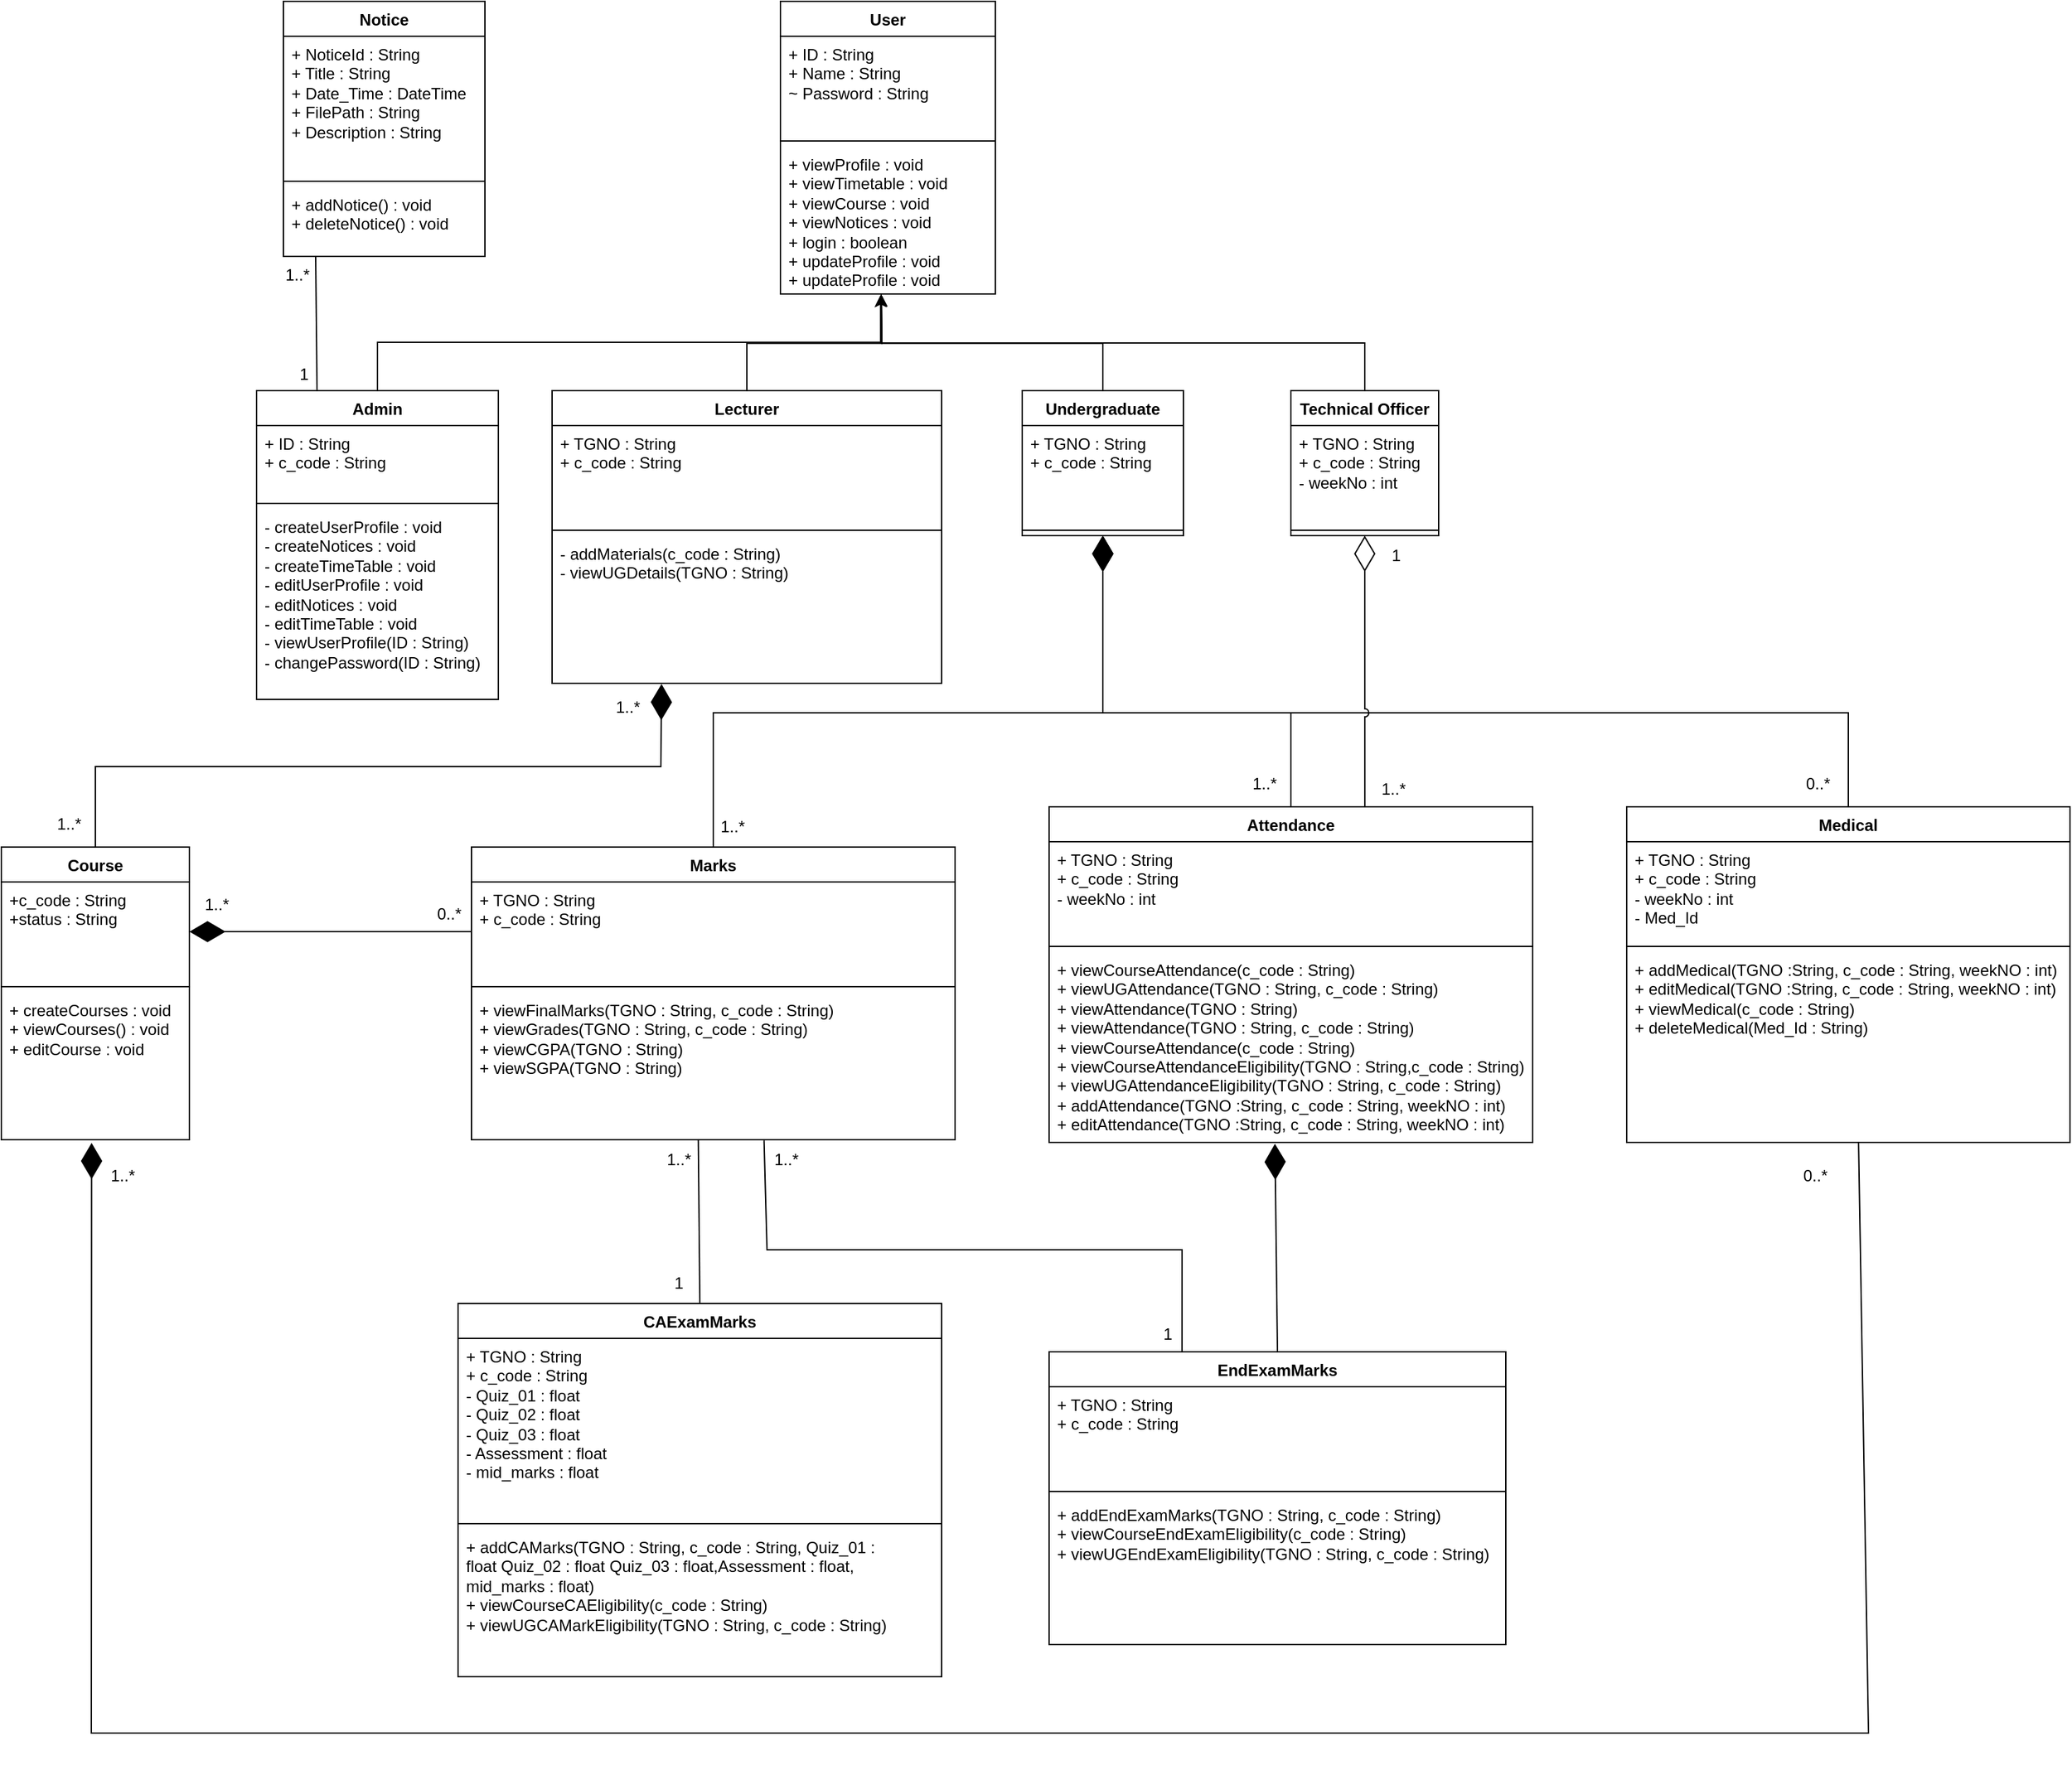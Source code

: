 <mxfile version="26.1.0">
  <diagram name="Page-1" id="x5zpQDoYuSoOzYtlfWMs">
    <mxGraphModel dx="2562" dy="2634" grid="1" gridSize="10" guides="1" tooltips="1" connect="1" arrows="1" fold="1" page="1" pageScale="1" pageWidth="850" pageHeight="1100" math="0" shadow="0">
      <root>
        <mxCell id="0" />
        <mxCell id="1" parent="0" />
        <mxCell id="-zvJJI0u3e5CJdbClVFZ-1" value="User" style="swimlane;fontStyle=1;align=center;verticalAlign=top;childLayout=stackLayout;horizontal=1;startSize=26;horizontalStack=0;resizeParent=1;resizeParentMax=0;resizeLast=0;collapsible=1;marginBottom=0;whiteSpace=wrap;html=1;" parent="1" vertex="1">
          <mxGeometry x="650" y="-10" width="160" height="218" as="geometry" />
        </mxCell>
        <mxCell id="-zvJJI0u3e5CJdbClVFZ-2" value="+ ID : String&lt;br&gt;+ Name : String&lt;div&gt;~ Password : String&lt;/div&gt;" style="text;strokeColor=none;fillColor=none;align=left;verticalAlign=top;spacingLeft=4;spacingRight=4;overflow=hidden;rotatable=0;points=[[0,0.5],[1,0.5]];portConstraint=eastwest;whiteSpace=wrap;html=1;" parent="-zvJJI0u3e5CJdbClVFZ-1" vertex="1">
          <mxGeometry y="26" width="160" height="74" as="geometry" />
        </mxCell>
        <mxCell id="-zvJJI0u3e5CJdbClVFZ-3" value="" style="line;strokeWidth=1;fillColor=none;align=left;verticalAlign=middle;spacingTop=-1;spacingLeft=3;spacingRight=3;rotatable=0;labelPosition=right;points=[];portConstraint=eastwest;strokeColor=inherit;" parent="-zvJJI0u3e5CJdbClVFZ-1" vertex="1">
          <mxGeometry y="100" width="160" height="8" as="geometry" />
        </mxCell>
        <mxCell id="-zvJJI0u3e5CJdbClVFZ-4" value="+ viewProfile : void&lt;div&gt;+ viewTimetable : void&lt;/div&gt;&lt;div&gt;+ viewCourse : void&lt;/div&gt;&lt;div&gt;+ viewNotices : void&lt;/div&gt;&lt;div&gt;+ login : boolean&lt;/div&gt;&lt;div&gt;+&amp;nbsp;&lt;span style=&quot;background-color: transparent; color: light-dark(rgb(0, 0, 0), rgb(255, 255, 255));&quot;&gt;updateProfile : void&lt;/span&gt;&lt;/div&gt;&lt;div&gt;+ updateProfile : void&lt;span style=&quot;background-color: transparent; color: light-dark(rgb(0, 0, 0), rgb(255, 255, 255));&quot;&gt;&lt;/span&gt;&lt;/div&gt;" style="text;strokeColor=none;fillColor=none;align=left;verticalAlign=top;spacingLeft=4;spacingRight=4;overflow=hidden;rotatable=0;points=[[0,0.5],[1,0.5]];portConstraint=eastwest;whiteSpace=wrap;html=1;" parent="-zvJJI0u3e5CJdbClVFZ-1" vertex="1">
          <mxGeometry y="108" width="160" height="110" as="geometry" />
        </mxCell>
        <mxCell id="-zvJJI0u3e5CJdbClVFZ-5" value="Lecturer" style="swimlane;fontStyle=1;align=center;verticalAlign=top;childLayout=stackLayout;horizontal=1;startSize=26;horizontalStack=0;resizeParent=1;resizeParentMax=0;resizeLast=0;collapsible=1;marginBottom=0;whiteSpace=wrap;html=1;" parent="1" vertex="1">
          <mxGeometry x="480" y="280" width="290" height="218" as="geometry">
            <mxRectangle x="520" y="280" width="80" height="30" as="alternateBounds" />
          </mxGeometry>
        </mxCell>
        <mxCell id="-zvJJI0u3e5CJdbClVFZ-6" value="+ TGNO : String&lt;div&gt;+ c_code : String&lt;/div&gt;" style="text;strokeColor=none;fillColor=none;align=left;verticalAlign=top;spacingLeft=4;spacingRight=4;overflow=hidden;rotatable=0;points=[[0,0.5],[1,0.5]];portConstraint=eastwest;whiteSpace=wrap;html=1;" parent="-zvJJI0u3e5CJdbClVFZ-5" vertex="1">
          <mxGeometry y="26" width="290" height="74" as="geometry" />
        </mxCell>
        <mxCell id="-zvJJI0u3e5CJdbClVFZ-7" value="" style="line;strokeWidth=1;fillColor=none;align=left;verticalAlign=middle;spacingTop=-1;spacingLeft=3;spacingRight=3;rotatable=0;labelPosition=right;points=[];portConstraint=eastwest;strokeColor=inherit;" parent="-zvJJI0u3e5CJdbClVFZ-5" vertex="1">
          <mxGeometry y="100" width="290" height="8" as="geometry" />
        </mxCell>
        <mxCell id="-zvJJI0u3e5CJdbClVFZ-8" value="&lt;div&gt;- addMaterials(c_code : String)&lt;/div&gt;&lt;div&gt;- viewUGDetails(TGNO : String)&lt;/div&gt;" style="text;strokeColor=none;fillColor=none;align=left;verticalAlign=top;spacingLeft=4;spacingRight=4;overflow=hidden;rotatable=0;points=[[0,0.5],[1,0.5]];portConstraint=eastwest;whiteSpace=wrap;html=1;" parent="-zvJJI0u3e5CJdbClVFZ-5" vertex="1">
          <mxGeometry y="108" width="290" height="110" as="geometry" />
        </mxCell>
        <mxCell id="-zvJJI0u3e5CJdbClVFZ-13" value="Admin" style="swimlane;fontStyle=1;align=center;verticalAlign=top;childLayout=stackLayout;horizontal=1;startSize=26;horizontalStack=0;resizeParent=1;resizeParentMax=0;resizeLast=0;collapsible=1;marginBottom=0;whiteSpace=wrap;html=1;" parent="1" vertex="1">
          <mxGeometry x="260" y="280" width="180" height="230" as="geometry" />
        </mxCell>
        <mxCell id="-zvJJI0u3e5CJdbClVFZ-14" value="+ ID : String&lt;div&gt;+ c_code : String&lt;/div&gt;" style="text;strokeColor=none;fillColor=none;align=left;verticalAlign=top;spacingLeft=4;spacingRight=4;overflow=hidden;rotatable=0;points=[[0,0.5],[1,0.5]];portConstraint=eastwest;whiteSpace=wrap;html=1;" parent="-zvJJI0u3e5CJdbClVFZ-13" vertex="1">
          <mxGeometry y="26" width="180" height="54" as="geometry" />
        </mxCell>
        <mxCell id="-zvJJI0u3e5CJdbClVFZ-15" value="" style="line;strokeWidth=1;fillColor=none;align=left;verticalAlign=middle;spacingTop=-1;spacingLeft=3;spacingRight=3;rotatable=0;labelPosition=right;points=[];portConstraint=eastwest;strokeColor=inherit;" parent="-zvJJI0u3e5CJdbClVFZ-13" vertex="1">
          <mxGeometry y="80" width="180" height="8" as="geometry" />
        </mxCell>
        <mxCell id="-zvJJI0u3e5CJdbClVFZ-16" value="- createUserProfile : void&lt;div&gt;- createNotices : void&lt;/div&gt;&lt;div&gt;- createTimeTable : void&lt;/div&gt;&lt;div&gt;- editUserProfile : void&lt;/div&gt;&lt;div&gt;- editNotices : void&lt;/div&gt;&lt;div&gt;- editTimeTable : void&lt;/div&gt;&lt;div&gt;- viewUserProfile(ID : String)&lt;/div&gt;&lt;div&gt;- changePassword(ID : String)&lt;/div&gt;" style="text;strokeColor=none;fillColor=none;align=left;verticalAlign=top;spacingLeft=4;spacingRight=4;overflow=hidden;rotatable=0;points=[[0,0.5],[1,0.5]];portConstraint=eastwest;whiteSpace=wrap;html=1;" parent="-zvJJI0u3e5CJdbClVFZ-13" vertex="1">
          <mxGeometry y="88" width="180" height="142" as="geometry" />
        </mxCell>
        <mxCell id="-zvJJI0u3e5CJdbClVFZ-18" value="Undergraduate" style="swimlane;fontStyle=1;align=center;verticalAlign=top;childLayout=stackLayout;horizontal=1;startSize=26;horizontalStack=0;resizeParent=1;resizeParentMax=0;resizeLast=0;collapsible=1;marginBottom=0;whiteSpace=wrap;html=1;" parent="1" vertex="1">
          <mxGeometry x="830" y="280" width="120" height="108" as="geometry">
            <mxRectangle x="520" y="280" width="80" height="30" as="alternateBounds" />
          </mxGeometry>
        </mxCell>
        <mxCell id="-zvJJI0u3e5CJdbClVFZ-19" value="+ TGNO : String&lt;div&gt;+ c_code : String&lt;/div&gt;" style="text;strokeColor=none;fillColor=none;align=left;verticalAlign=top;spacingLeft=4;spacingRight=4;overflow=hidden;rotatable=0;points=[[0,0.5],[1,0.5]];portConstraint=eastwest;whiteSpace=wrap;html=1;" parent="-zvJJI0u3e5CJdbClVFZ-18" vertex="1">
          <mxGeometry y="26" width="120" height="74" as="geometry" />
        </mxCell>
        <mxCell id="-zvJJI0u3e5CJdbClVFZ-20" value="" style="line;strokeWidth=1;fillColor=none;align=left;verticalAlign=middle;spacingTop=-1;spacingLeft=3;spacingRight=3;rotatable=0;labelPosition=right;points=[];portConstraint=eastwest;strokeColor=inherit;" parent="-zvJJI0u3e5CJdbClVFZ-18" vertex="1">
          <mxGeometry y="100" width="120" height="8" as="geometry" />
        </mxCell>
        <mxCell id="-zvJJI0u3e5CJdbClVFZ-22" value="Technical Officer" style="swimlane;fontStyle=1;align=center;verticalAlign=top;childLayout=stackLayout;horizontal=1;startSize=26;horizontalStack=0;resizeParent=1;resizeParentMax=0;resizeLast=0;collapsible=1;marginBottom=0;whiteSpace=wrap;html=1;" parent="1" vertex="1">
          <mxGeometry x="1030" y="280" width="110" height="108" as="geometry">
            <mxRectangle x="520" y="280" width="80" height="30" as="alternateBounds" />
          </mxGeometry>
        </mxCell>
        <mxCell id="-zvJJI0u3e5CJdbClVFZ-23" value="+ TGNO : String&lt;div&gt;+ c_code : String&lt;/div&gt;&lt;div&gt;- weekNo : int&lt;/div&gt;" style="text;strokeColor=none;fillColor=none;align=left;verticalAlign=top;spacingLeft=4;spacingRight=4;overflow=hidden;rotatable=0;points=[[0,0.5],[1,0.5]];portConstraint=eastwest;whiteSpace=wrap;html=1;" parent="-zvJJI0u3e5CJdbClVFZ-22" vertex="1">
          <mxGeometry y="26" width="110" height="74" as="geometry" />
        </mxCell>
        <mxCell id="-zvJJI0u3e5CJdbClVFZ-24" value="" style="line;strokeWidth=1;fillColor=none;align=left;verticalAlign=middle;spacingTop=-1;spacingLeft=3;spacingRight=3;rotatable=0;labelPosition=right;points=[];portConstraint=eastwest;strokeColor=inherit;" parent="-zvJJI0u3e5CJdbClVFZ-22" vertex="1">
          <mxGeometry y="100" width="110" height="8" as="geometry" />
        </mxCell>
        <mxCell id="-zvJJI0u3e5CJdbClVFZ-26" value="Attendance" style="swimlane;fontStyle=1;align=center;verticalAlign=top;childLayout=stackLayout;horizontal=1;startSize=26;horizontalStack=0;resizeParent=1;resizeParentMax=0;resizeLast=0;collapsible=1;marginBottom=0;whiteSpace=wrap;html=1;" parent="1" vertex="1">
          <mxGeometry x="850" y="590" width="360" height="250" as="geometry" />
        </mxCell>
        <mxCell id="-zvJJI0u3e5CJdbClVFZ-27" value="+ TGNO : String&lt;div&gt;+ c_code : String&lt;br&gt;- weekNo : int&lt;/div&gt;" style="text;strokeColor=none;fillColor=none;align=left;verticalAlign=top;spacingLeft=4;spacingRight=4;overflow=hidden;rotatable=0;points=[[0,0.5],[1,0.5]];portConstraint=eastwest;whiteSpace=wrap;html=1;" parent="-zvJJI0u3e5CJdbClVFZ-26" vertex="1">
          <mxGeometry y="26" width="360" height="74" as="geometry" />
        </mxCell>
        <mxCell id="-zvJJI0u3e5CJdbClVFZ-28" value="" style="line;strokeWidth=1;fillColor=none;align=left;verticalAlign=middle;spacingTop=-1;spacingLeft=3;spacingRight=3;rotatable=0;labelPosition=right;points=[];portConstraint=eastwest;strokeColor=inherit;" parent="-zvJJI0u3e5CJdbClVFZ-26" vertex="1">
          <mxGeometry y="100" width="360" height="8" as="geometry" />
        </mxCell>
        <mxCell id="-zvJJI0u3e5CJdbClVFZ-29" value="+ viewCourseAttendance(c_code : String)&lt;div&gt;+ viewUGAttendance(TGNO : String, c_code : String)&lt;/div&gt;&lt;div&gt;+ viewAttendance(TGNO : String)&lt;/div&gt;&lt;div&gt;+ viewAttendance(TGNO : String, c_code : String)&lt;/div&gt;&lt;div&gt;+ viewCourseAttendance(c_code : String)&lt;/div&gt;&lt;div&gt;+ viewCourseAttendanceEligibility(TGNO : String,c_code : String)&lt;/div&gt;&lt;div&gt;+ viewUGAttendanceEligibility(TGNO : String, c_code : String)&lt;div&gt;+ addAttendance(TGNO :String, c_code : String, weekNO : int)&lt;/div&gt;&lt;div&gt;+ editAttendance(TGNO :String, c_code : String, weekNO : int)&lt;/div&gt;&lt;/div&gt;" style="text;strokeColor=none;fillColor=none;align=left;verticalAlign=top;spacingLeft=4;spacingRight=4;overflow=hidden;rotatable=0;points=[[0,0.5],[1,0.5]];portConstraint=eastwest;whiteSpace=wrap;html=1;" parent="-zvJJI0u3e5CJdbClVFZ-26" vertex="1">
          <mxGeometry y="108" width="360" height="142" as="geometry" />
        </mxCell>
        <mxCell id="-zvJJI0u3e5CJdbClVFZ-30" value="Marks" style="swimlane;fontStyle=1;align=center;verticalAlign=top;childLayout=stackLayout;horizontal=1;startSize=26;horizontalStack=0;resizeParent=1;resizeParentMax=0;resizeLast=0;collapsible=1;marginBottom=0;whiteSpace=wrap;html=1;" parent="1" vertex="1">
          <mxGeometry x="420" y="620" width="360" height="218" as="geometry" />
        </mxCell>
        <mxCell id="-zvJJI0u3e5CJdbClVFZ-31" value="+ TGNO : String&lt;div&gt;+ c_code : String&lt;/div&gt;" style="text;strokeColor=none;fillColor=none;align=left;verticalAlign=top;spacingLeft=4;spacingRight=4;overflow=hidden;rotatable=0;points=[[0,0.5],[1,0.5]];portConstraint=eastwest;whiteSpace=wrap;html=1;" parent="-zvJJI0u3e5CJdbClVFZ-30" vertex="1">
          <mxGeometry y="26" width="360" height="74" as="geometry" />
        </mxCell>
        <mxCell id="-zvJJI0u3e5CJdbClVFZ-32" value="" style="line;strokeWidth=1;fillColor=none;align=left;verticalAlign=middle;spacingTop=-1;spacingLeft=3;spacingRight=3;rotatable=0;labelPosition=right;points=[];portConstraint=eastwest;strokeColor=inherit;" parent="-zvJJI0u3e5CJdbClVFZ-30" vertex="1">
          <mxGeometry y="100" width="360" height="8" as="geometry" />
        </mxCell>
        <mxCell id="-zvJJI0u3e5CJdbClVFZ-33" value="+ viewFinalMarks(TGNO : String, c_code : String)&lt;br&gt;+ viewGrades(TGNO : String, c_code : String)&lt;div&gt;+ viewCGPA(&lt;span style=&quot;background-color: transparent; color: light-dark(rgb(0, 0, 0), rgb(255, 255, 255));&quot;&gt;TGNO : String&lt;/span&gt;&lt;span style=&quot;background-color: transparent; color: light-dark(rgb(0, 0, 0), rgb(255, 255, 255));&quot;&gt;)&lt;/span&gt;&lt;/div&gt;&lt;div&gt;+ viewSGPA(&lt;span style=&quot;background-color: transparent; color: light-dark(rgb(0, 0, 0), rgb(255, 255, 255));&quot;&gt;TGNO : String&lt;/span&gt;&lt;span style=&quot;background-color: transparent; color: light-dark(rgb(0, 0, 0), rgb(255, 255, 255));&quot;&gt;)&lt;/span&gt;&lt;/div&gt;" style="text;strokeColor=none;fillColor=none;align=left;verticalAlign=top;spacingLeft=4;spacingRight=4;overflow=hidden;rotatable=0;points=[[0,0.5],[1,0.5]];portConstraint=eastwest;whiteSpace=wrap;html=1;" parent="-zvJJI0u3e5CJdbClVFZ-30" vertex="1">
          <mxGeometry y="108" width="360" height="110" as="geometry" />
        </mxCell>
        <mxCell id="-zvJJI0u3e5CJdbClVFZ-34" value="Course" style="swimlane;fontStyle=1;align=center;verticalAlign=top;childLayout=stackLayout;horizontal=1;startSize=26;horizontalStack=0;resizeParent=1;resizeParentMax=0;resizeLast=0;collapsible=1;marginBottom=0;whiteSpace=wrap;html=1;" parent="1" vertex="1">
          <mxGeometry x="70" y="620" width="140" height="218" as="geometry" />
        </mxCell>
        <mxCell id="-zvJJI0u3e5CJdbClVFZ-35" value="+c_code : String&lt;div&gt;+status : String&lt;/div&gt;" style="text;strokeColor=none;fillColor=none;align=left;verticalAlign=top;spacingLeft=4;spacingRight=4;overflow=hidden;rotatable=0;points=[[0,0.5],[1,0.5]];portConstraint=eastwest;whiteSpace=wrap;html=1;" parent="-zvJJI0u3e5CJdbClVFZ-34" vertex="1">
          <mxGeometry y="26" width="140" height="74" as="geometry" />
        </mxCell>
        <mxCell id="-zvJJI0u3e5CJdbClVFZ-36" value="" style="line;strokeWidth=1;fillColor=none;align=left;verticalAlign=middle;spacingTop=-1;spacingLeft=3;spacingRight=3;rotatable=0;labelPosition=right;points=[];portConstraint=eastwest;strokeColor=inherit;" parent="-zvJJI0u3e5CJdbClVFZ-34" vertex="1">
          <mxGeometry y="100" width="140" height="8" as="geometry" />
        </mxCell>
        <mxCell id="-zvJJI0u3e5CJdbClVFZ-37" value="+ createCourses : void&lt;br&gt;+ viewCourses() : void&lt;div&gt;+ editCourse : void&lt;/div&gt;" style="text;strokeColor=none;fillColor=none;align=left;verticalAlign=top;spacingLeft=4;spacingRight=4;overflow=hidden;rotatable=0;points=[[0,0.5],[1,0.5]];portConstraint=eastwest;whiteSpace=wrap;html=1;" parent="-zvJJI0u3e5CJdbClVFZ-34" vertex="1">
          <mxGeometry y="108" width="140" height="110" as="geometry" />
        </mxCell>
        <mxCell id="qeKuZ22pvRdagsNJLJg8-2" value="Medical" style="swimlane;fontStyle=1;align=center;verticalAlign=top;childLayout=stackLayout;horizontal=1;startSize=26;horizontalStack=0;resizeParent=1;resizeParentMax=0;resizeLast=0;collapsible=1;marginBottom=0;whiteSpace=wrap;html=1;" vertex="1" parent="1">
          <mxGeometry x="1280" y="590" width="330" height="250" as="geometry" />
        </mxCell>
        <mxCell id="qeKuZ22pvRdagsNJLJg8-3" value="+ TGNO : String&lt;div&gt;+ c_code : String&lt;/div&gt;&lt;div&gt;- weekNo : int&lt;br&gt;- Med_Id&lt;/div&gt;" style="text;strokeColor=none;fillColor=none;align=left;verticalAlign=top;spacingLeft=4;spacingRight=4;overflow=hidden;rotatable=0;points=[[0,0.5],[1,0.5]];portConstraint=eastwest;whiteSpace=wrap;html=1;" vertex="1" parent="qeKuZ22pvRdagsNJLJg8-2">
          <mxGeometry y="26" width="330" height="74" as="geometry" />
        </mxCell>
        <mxCell id="qeKuZ22pvRdagsNJLJg8-4" value="" style="line;strokeWidth=1;fillColor=none;align=left;verticalAlign=middle;spacingTop=-1;spacingLeft=3;spacingRight=3;rotatable=0;labelPosition=right;points=[];portConstraint=eastwest;strokeColor=inherit;" vertex="1" parent="qeKuZ22pvRdagsNJLJg8-2">
          <mxGeometry y="100" width="330" height="8" as="geometry" />
        </mxCell>
        <mxCell id="qeKuZ22pvRdagsNJLJg8-5" value="+ addMedical(TGNO :String, c_code : String, weekNO : int)&lt;div&gt;+ editMedical(TGNO :String, c_code : String, weekNO : int)&lt;br&gt;+ viewMedical(c_code : String)&lt;br&gt;+ deleteMedical(Med_Id : String)&lt;/div&gt;" style="text;strokeColor=none;fillColor=none;align=left;verticalAlign=top;spacingLeft=4;spacingRight=4;overflow=hidden;rotatable=0;points=[[0,0.5],[1,0.5]];portConstraint=eastwest;whiteSpace=wrap;html=1;" vertex="1" parent="qeKuZ22pvRdagsNJLJg8-2">
          <mxGeometry y="108" width="330" height="142" as="geometry" />
        </mxCell>
        <mxCell id="qeKuZ22pvRdagsNJLJg8-6" value="EndExamMarks" style="swimlane;fontStyle=1;align=center;verticalAlign=top;childLayout=stackLayout;horizontal=1;startSize=26;horizontalStack=0;resizeParent=1;resizeParentMax=0;resizeLast=0;collapsible=1;marginBottom=0;whiteSpace=wrap;html=1;" vertex="1" parent="1">
          <mxGeometry x="850" y="996" width="340" height="218" as="geometry" />
        </mxCell>
        <mxCell id="qeKuZ22pvRdagsNJLJg8-7" value="+ TGNO : String&lt;div&gt;+ c_code : String&lt;/div&gt;" style="text;strokeColor=none;fillColor=none;align=left;verticalAlign=top;spacingLeft=4;spacingRight=4;overflow=hidden;rotatable=0;points=[[0,0.5],[1,0.5]];portConstraint=eastwest;whiteSpace=wrap;html=1;" vertex="1" parent="qeKuZ22pvRdagsNJLJg8-6">
          <mxGeometry y="26" width="340" height="74" as="geometry" />
        </mxCell>
        <mxCell id="qeKuZ22pvRdagsNJLJg8-8" value="" style="line;strokeWidth=1;fillColor=none;align=left;verticalAlign=middle;spacingTop=-1;spacingLeft=3;spacingRight=3;rotatable=0;labelPosition=right;points=[];portConstraint=eastwest;strokeColor=inherit;" vertex="1" parent="qeKuZ22pvRdagsNJLJg8-6">
          <mxGeometry y="100" width="340" height="8" as="geometry" />
        </mxCell>
        <mxCell id="qeKuZ22pvRdagsNJLJg8-9" value="&lt;div&gt;+ addEndExamMarks(TGNO : String, c_code : String)&lt;/div&gt;&lt;div&gt;&lt;div&gt;+ viewCourseEndExamEligibility(c_code : String)&lt;/div&gt;&lt;div&gt;+ viewUGEndExamEligibility(TGNO : String, c_code : String)&lt;/div&gt;&lt;/div&gt;" style="text;strokeColor=none;fillColor=none;align=left;verticalAlign=top;spacingLeft=4;spacingRight=4;overflow=hidden;rotatable=0;points=[[0,0.5],[1,0.5]];portConstraint=eastwest;whiteSpace=wrap;html=1;" vertex="1" parent="qeKuZ22pvRdagsNJLJg8-6">
          <mxGeometry y="108" width="340" height="110" as="geometry" />
        </mxCell>
        <mxCell id="qeKuZ22pvRdagsNJLJg8-10" value="CAExamMarks" style="swimlane;fontStyle=1;align=center;verticalAlign=top;childLayout=stackLayout;horizontal=1;startSize=26;horizontalStack=0;resizeParent=1;resizeParentMax=0;resizeLast=0;collapsible=1;marginBottom=0;whiteSpace=wrap;html=1;" vertex="1" parent="1">
          <mxGeometry x="410" y="960" width="360" height="278" as="geometry" />
        </mxCell>
        <mxCell id="qeKuZ22pvRdagsNJLJg8-11" value="+ TGNO : String&lt;div&gt;+ c_code : String&lt;/div&gt;&lt;div&gt;- Quiz_01 : float&lt;/div&gt;&lt;div&gt;- Quiz_02 : float&lt;/div&gt;&lt;div&gt;- Quiz_03 : float&lt;/div&gt;&lt;div&gt;- Assessment : float&lt;/div&gt;&lt;div&gt;- mid_marks : float&amp;nbsp;&lt;/div&gt;" style="text;strokeColor=none;fillColor=none;align=left;verticalAlign=top;spacingLeft=4;spacingRight=4;overflow=hidden;rotatable=0;points=[[0,0.5],[1,0.5]];portConstraint=eastwest;whiteSpace=wrap;html=1;" vertex="1" parent="qeKuZ22pvRdagsNJLJg8-10">
          <mxGeometry y="26" width="360" height="134" as="geometry" />
        </mxCell>
        <mxCell id="qeKuZ22pvRdagsNJLJg8-12" value="" style="line;strokeWidth=1;fillColor=none;align=left;verticalAlign=middle;spacingTop=-1;spacingLeft=3;spacingRight=3;rotatable=0;labelPosition=right;points=[];portConstraint=eastwest;strokeColor=inherit;" vertex="1" parent="qeKuZ22pvRdagsNJLJg8-10">
          <mxGeometry y="160" width="360" height="8" as="geometry" />
        </mxCell>
        <mxCell id="qeKuZ22pvRdagsNJLJg8-13" value="+ addCAMarks(TGNO : String, c_code : String, Quiz_01 :&amp;nbsp; float&amp;nbsp;Quiz_02 : float&amp;nbsp;Quiz_03 : float,Assessment : float, mid_marks : float)&lt;div&gt;+ viewCourseCAEligibility(c_code : String)&lt;/div&gt;&lt;div&gt;+ viewUGCAMarkEligibility(TGNO : String, c_code : String)&lt;/div&gt;" style="text;strokeColor=none;fillColor=none;align=left;verticalAlign=top;spacingLeft=4;spacingRight=4;overflow=hidden;rotatable=0;points=[[0,0.5],[1,0.5]];portConstraint=eastwest;whiteSpace=wrap;html=1;" vertex="1" parent="qeKuZ22pvRdagsNJLJg8-10">
          <mxGeometry y="168" width="360" height="110" as="geometry" />
        </mxCell>
        <mxCell id="qeKuZ22pvRdagsNJLJg8-18" value="Notice" style="swimlane;fontStyle=1;align=center;verticalAlign=top;childLayout=stackLayout;horizontal=1;startSize=26;horizontalStack=0;resizeParent=1;resizeParentMax=0;resizeLast=0;collapsible=1;marginBottom=0;whiteSpace=wrap;html=1;" vertex="1" parent="1">
          <mxGeometry x="280" y="-10" width="150" height="190" as="geometry" />
        </mxCell>
        <mxCell id="qeKuZ22pvRdagsNJLJg8-19" value="+ NoticeId : String&lt;div&gt;+ Title : String&lt;/div&gt;&lt;div&gt;+ Date_Time : DateTime&amp;nbsp;&lt;/div&gt;&lt;div&gt;+ FilePath : String&lt;/div&gt;&lt;div&gt;+ Description : String&lt;/div&gt;" style="text;strokeColor=none;fillColor=none;align=left;verticalAlign=top;spacingLeft=4;spacingRight=4;overflow=hidden;rotatable=0;points=[[0,0.5],[1,0.5]];portConstraint=eastwest;whiteSpace=wrap;html=1;" vertex="1" parent="qeKuZ22pvRdagsNJLJg8-18">
          <mxGeometry y="26" width="150" height="104" as="geometry" />
        </mxCell>
        <mxCell id="qeKuZ22pvRdagsNJLJg8-20" value="" style="line;strokeWidth=1;fillColor=none;align=left;verticalAlign=middle;spacingTop=-1;spacingLeft=3;spacingRight=3;rotatable=0;labelPosition=right;points=[];portConstraint=eastwest;strokeColor=inherit;" vertex="1" parent="qeKuZ22pvRdagsNJLJg8-18">
          <mxGeometry y="130" width="150" height="8" as="geometry" />
        </mxCell>
        <mxCell id="qeKuZ22pvRdagsNJLJg8-21" value="+ addNotice() : void&lt;div&gt;+ deleteNotice() : void&lt;/div&gt;" style="text;strokeColor=none;fillColor=none;align=left;verticalAlign=top;spacingLeft=4;spacingRight=4;overflow=hidden;rotatable=0;points=[[0,0.5],[1,0.5]];portConstraint=eastwest;whiteSpace=wrap;html=1;" vertex="1" parent="qeKuZ22pvRdagsNJLJg8-18">
          <mxGeometry y="138" width="150" height="52" as="geometry" />
        </mxCell>
        <mxCell id="qeKuZ22pvRdagsNJLJg8-22" style="edgeStyle=orthogonalEdgeStyle;rounded=0;orthogonalLoop=1;jettySize=auto;html=1;entryX=0.466;entryY=1.007;entryDx=0;entryDy=0;entryPerimeter=0;" edge="1" parent="1" source="-zvJJI0u3e5CJdbClVFZ-13" target="-zvJJI0u3e5CJdbClVFZ-4">
          <mxGeometry relative="1" as="geometry" />
        </mxCell>
        <mxCell id="qeKuZ22pvRdagsNJLJg8-24" style="edgeStyle=orthogonalEdgeStyle;rounded=0;orthogonalLoop=1;jettySize=auto;html=1;entryX=0.466;entryY=1.007;entryDx=0;entryDy=0;entryPerimeter=0;exitX=0.5;exitY=0;exitDx=0;exitDy=0;" edge="1" parent="1" source="-zvJJI0u3e5CJdbClVFZ-5">
          <mxGeometry relative="1" as="geometry">
            <mxPoint x="350" y="279.5" as="sourcePoint" />
            <mxPoint x="725" y="208.5" as="targetPoint" />
          </mxGeometry>
        </mxCell>
        <mxCell id="qeKuZ22pvRdagsNJLJg8-25" style="edgeStyle=orthogonalEdgeStyle;rounded=0;orthogonalLoop=1;jettySize=auto;html=1;entryX=0.466;entryY=1.007;entryDx=0;entryDy=0;entryPerimeter=0;exitX=0.5;exitY=0;exitDx=0;exitDy=0;" edge="1" parent="1" source="-zvJJI0u3e5CJdbClVFZ-18">
          <mxGeometry relative="1" as="geometry">
            <mxPoint x="350" y="279.5" as="sourcePoint" />
            <mxPoint x="725" y="208.5" as="targetPoint" />
          </mxGeometry>
        </mxCell>
        <mxCell id="qeKuZ22pvRdagsNJLJg8-27" style="edgeStyle=orthogonalEdgeStyle;rounded=0;orthogonalLoop=1;jettySize=auto;html=1;entryX=0.466;entryY=1.007;entryDx=0;entryDy=0;entryPerimeter=0;exitX=0.5;exitY=0;exitDx=0;exitDy=0;" edge="1" parent="1" source="-zvJJI0u3e5CJdbClVFZ-22">
          <mxGeometry relative="1" as="geometry">
            <mxPoint x="890" y="279.5" as="sourcePoint" />
            <mxPoint x="725" y="208" as="targetPoint" />
          </mxGeometry>
        </mxCell>
        <mxCell id="qeKuZ22pvRdagsNJLJg8-37" value="" style="endArrow=diamondThin;endFill=1;endSize=24;html=1;rounded=0;entryX=0.5;entryY=1;entryDx=0;entryDy=0;exitX=0.5;exitY=0;exitDx=0;exitDy=0;" edge="1" parent="1" source="-zvJJI0u3e5CJdbClVFZ-26" target="-zvJJI0u3e5CJdbClVFZ-18">
          <mxGeometry width="160" relative="1" as="geometry">
            <mxPoint x="880" y="470" as="sourcePoint" />
            <mxPoint x="1040" y="470" as="targetPoint" />
            <Array as="points">
              <mxPoint x="1030" y="520" />
              <mxPoint x="890" y="520" />
            </Array>
          </mxGeometry>
        </mxCell>
        <mxCell id="qeKuZ22pvRdagsNJLJg8-38" value="" style="endArrow=diamondThin;endFill=1;endSize=24;html=1;rounded=0;entryX=0.5;entryY=1;entryDx=0;entryDy=0;exitX=0.5;exitY=0;exitDx=0;exitDy=0;" edge="1" parent="1" source="-zvJJI0u3e5CJdbClVFZ-30">
          <mxGeometry width="160" relative="1" as="geometry">
            <mxPoint x="1030" y="590" as="sourcePoint" />
            <mxPoint x="890" y="388" as="targetPoint" />
            <Array as="points">
              <mxPoint x="600" y="520" />
              <mxPoint x="890" y="520" />
            </Array>
          </mxGeometry>
        </mxCell>
        <mxCell id="qeKuZ22pvRdagsNJLJg8-39" value="" style="endArrow=diamondThin;endFill=1;endSize=24;html=1;rounded=0;entryX=0.5;entryY=1;entryDx=0;entryDy=0;exitX=0.5;exitY=0;exitDx=0;exitDy=0;" edge="1" parent="1" source="qeKuZ22pvRdagsNJLJg8-2">
          <mxGeometry width="160" relative="1" as="geometry">
            <mxPoint x="1030" y="590" as="sourcePoint" />
            <mxPoint x="890" y="388" as="targetPoint" />
            <Array as="points">
              <mxPoint x="1445" y="520" />
              <mxPoint x="890" y="520" />
            </Array>
          </mxGeometry>
        </mxCell>
        <mxCell id="qeKuZ22pvRdagsNJLJg8-41" value="" style="endArrow=diamondThin;endFill=0;endSize=24;html=1;rounded=0;entryX=0.5;entryY=1;entryDx=0;entryDy=0;exitX=0.653;exitY=-0.001;exitDx=0;exitDy=0;exitPerimeter=0;jumpStyle=arc;" edge="1" parent="1" source="-zvJJI0u3e5CJdbClVFZ-26" target="-zvJJI0u3e5CJdbClVFZ-22">
          <mxGeometry width="160" relative="1" as="geometry">
            <mxPoint x="1110" y="470" as="sourcePoint" />
            <mxPoint x="1270" y="470" as="targetPoint" />
          </mxGeometry>
        </mxCell>
        <mxCell id="qeKuZ22pvRdagsNJLJg8-42" value="" style="endArrow=diamondThin;endFill=1;endSize=24;html=1;rounded=0;entryX=0.281;entryY=1.005;entryDx=0;entryDy=0;entryPerimeter=0;exitX=0.5;exitY=0;exitDx=0;exitDy=0;" edge="1" parent="1" source="-zvJJI0u3e5CJdbClVFZ-34" target="-zvJJI0u3e5CJdbClVFZ-8">
          <mxGeometry width="160" relative="1" as="geometry">
            <mxPoint x="560" y="580" as="sourcePoint" />
            <mxPoint x="564" y="510" as="targetPoint" />
            <Array as="points">
              <mxPoint x="140" y="560" />
              <mxPoint x="561" y="560" />
            </Array>
          </mxGeometry>
        </mxCell>
        <mxCell id="qeKuZ22pvRdagsNJLJg8-43" value="" style="endArrow=diamondThin;endFill=1;endSize=24;html=1;rounded=0;entryX=1;entryY=0.5;entryDx=0;entryDy=0;exitX=0;exitY=0.5;exitDx=0;exitDy=0;" edge="1" parent="1" source="-zvJJI0u3e5CJdbClVFZ-31" target="-zvJJI0u3e5CJdbClVFZ-35">
          <mxGeometry width="160" relative="1" as="geometry">
            <mxPoint x="280" y="759.5" as="sourcePoint" />
            <mxPoint x="280" y="698.5" as="targetPoint" />
            <Array as="points">
              <mxPoint x="330" y="683" />
            </Array>
          </mxGeometry>
        </mxCell>
        <mxCell id="qeKuZ22pvRdagsNJLJg8-47" value="" style="endArrow=none;html=1;rounded=0;entryX=0.469;entryY=0.997;entryDx=0;entryDy=0;entryPerimeter=0;exitX=0.5;exitY=0;exitDx=0;exitDy=0;" edge="1" parent="1" source="qeKuZ22pvRdagsNJLJg8-10" target="-zvJJI0u3e5CJdbClVFZ-33">
          <mxGeometry width="50" height="50" relative="1" as="geometry">
            <mxPoint x="720" y="910" as="sourcePoint" />
            <mxPoint x="600" y="850" as="targetPoint" />
          </mxGeometry>
        </mxCell>
        <mxCell id="qeKuZ22pvRdagsNJLJg8-48" value="" style="endArrow=none;html=1;rounded=0;entryX=0.605;entryY=1.005;entryDx=0;entryDy=0;entryPerimeter=0;exitX=0.5;exitY=0;exitDx=0;exitDy=0;jumpStyle=none;" edge="1" parent="1" target="-zvJJI0u3e5CJdbClVFZ-33">
          <mxGeometry width="50" height="50" relative="1" as="geometry">
            <mxPoint x="948.95" y="996" as="sourcePoint" />
            <mxPoint x="949.95" y="874" as="targetPoint" />
            <Array as="points">
              <mxPoint x="949" y="920" />
              <mxPoint x="640" y="920" />
            </Array>
          </mxGeometry>
        </mxCell>
        <mxCell id="qeKuZ22pvRdagsNJLJg8-49" value="" style="endArrow=diamondThin;endFill=1;endSize=24;html=1;rounded=0;entryX=0.467;entryY=1.007;entryDx=0;entryDy=0;entryPerimeter=0;exitX=0.5;exitY=0;exitDx=0;exitDy=0;" edge="1" parent="1" source="qeKuZ22pvRdagsNJLJg8-6" target="-zvJJI0u3e5CJdbClVFZ-29">
          <mxGeometry width="160" relative="1" as="geometry">
            <mxPoint x="1020" y="990" as="sourcePoint" />
            <mxPoint x="1230" y="910" as="targetPoint" />
          </mxGeometry>
        </mxCell>
        <mxCell id="qeKuZ22pvRdagsNJLJg8-50" value="" style="endArrow=none;html=1;rounded=0;entryX=0.16;entryY=0.995;entryDx=0;entryDy=0;entryPerimeter=0;exitX=0.25;exitY=0;exitDx=0;exitDy=0;" edge="1" parent="1" source="-zvJJI0u3e5CJdbClVFZ-13" target="qeKuZ22pvRdagsNJLJg8-21">
          <mxGeometry width="50" height="50" relative="1" as="geometry">
            <mxPoint x="130" y="270" as="sourcePoint" />
            <mxPoint x="180" y="220" as="targetPoint" />
          </mxGeometry>
        </mxCell>
        <mxCell id="qeKuZ22pvRdagsNJLJg8-51" value="1" style="text;html=1;align=center;verticalAlign=middle;resizable=0;points=[];autosize=1;strokeColor=none;fillColor=none;" vertex="1" parent="1">
          <mxGeometry x="280" y="253" width="30" height="30" as="geometry" />
        </mxCell>
        <mxCell id="qeKuZ22pvRdagsNJLJg8-52" value="1..*" style="text;html=1;align=center;verticalAlign=middle;resizable=0;points=[];autosize=1;strokeColor=none;fillColor=none;" vertex="1" parent="1">
          <mxGeometry x="270" y="179" width="40" height="30" as="geometry" />
        </mxCell>
        <mxCell id="qeKuZ22pvRdagsNJLJg8-53" value="1..*" style="text;html=1;align=center;verticalAlign=middle;resizable=0;points=[];autosize=1;strokeColor=none;fillColor=none;" vertex="1" parent="1">
          <mxGeometry x="100" y="588" width="40" height="30" as="geometry" />
        </mxCell>
        <mxCell id="qeKuZ22pvRdagsNJLJg8-54" value="1..*" style="text;html=1;align=center;verticalAlign=middle;resizable=0;points=[];autosize=1;strokeColor=none;fillColor=none;" vertex="1" parent="1">
          <mxGeometry x="516" y="501" width="40" height="30" as="geometry" />
        </mxCell>
        <mxCell id="qeKuZ22pvRdagsNJLJg8-55" value="" style="endArrow=diamondThin;endFill=1;endSize=24;html=1;rounded=0;entryX=0.48;entryY=1.022;entryDx=0;entryDy=0;entryPerimeter=0;exitX=0.523;exitY=0.997;exitDx=0;exitDy=0;exitPerimeter=0;jumpStyle=arc;" edge="1" parent="1" source="qeKuZ22pvRdagsNJLJg8-5" target="-zvJJI0u3e5CJdbClVFZ-37">
          <mxGeometry width="160" relative="1" as="geometry">
            <mxPoint x="1400" y="890" as="sourcePoint" />
            <mxPoint x="160" y="890" as="targetPoint" />
            <Array as="points">
              <mxPoint x="1460" y="1280" />
              <mxPoint x="137" y="1280" />
            </Array>
          </mxGeometry>
        </mxCell>
        <mxCell id="qeKuZ22pvRdagsNJLJg8-56" value="1..*" style="text;html=1;align=center;verticalAlign=middle;resizable=0;points=[];autosize=1;strokeColor=none;fillColor=none;" vertex="1" parent="1">
          <mxGeometry x="140" y="850" width="40" height="30" as="geometry" />
        </mxCell>
        <mxCell id="qeKuZ22pvRdagsNJLJg8-57" value="0..*" style="text;html=1;align=center;verticalAlign=middle;resizable=0;points=[];autosize=1;strokeColor=none;fillColor=none;" vertex="1" parent="1">
          <mxGeometry x="1400" y="850" width="40" height="30" as="geometry" />
        </mxCell>
        <mxCell id="qeKuZ22pvRdagsNJLJg8-58" value="1..*" style="text;html=1;align=center;verticalAlign=middle;resizable=0;points=[];autosize=1;strokeColor=none;fillColor=none;" vertex="1" parent="1">
          <mxGeometry x="210" y="648" width="40" height="30" as="geometry" />
        </mxCell>
        <mxCell id="qeKuZ22pvRdagsNJLJg8-59" value="0..*" style="text;html=1;align=center;verticalAlign=middle;resizable=0;points=[];autosize=1;strokeColor=none;fillColor=none;" vertex="1" parent="1">
          <mxGeometry x="383" y="655" width="40" height="30" as="geometry" />
        </mxCell>
        <mxCell id="qeKuZ22pvRdagsNJLJg8-60" value="1" style="text;html=1;align=center;verticalAlign=middle;resizable=0;points=[];autosize=1;strokeColor=none;fillColor=none;" vertex="1" parent="1">
          <mxGeometry x="559" y="930" width="30" height="30" as="geometry" />
        </mxCell>
        <mxCell id="qeKuZ22pvRdagsNJLJg8-61" value="1" style="text;html=1;align=center;verticalAlign=middle;resizable=0;points=[];autosize=1;strokeColor=none;fillColor=none;" vertex="1" parent="1">
          <mxGeometry x="923" y="968" width="30" height="30" as="geometry" />
        </mxCell>
        <mxCell id="qeKuZ22pvRdagsNJLJg8-62" value="1..*" style="text;html=1;align=center;verticalAlign=middle;resizable=0;points=[];autosize=1;strokeColor=none;fillColor=none;" vertex="1" parent="1">
          <mxGeometry x="554" y="838" width="40" height="30" as="geometry" />
        </mxCell>
        <mxCell id="qeKuZ22pvRdagsNJLJg8-63" value="1..*" style="text;html=1;align=center;verticalAlign=middle;resizable=0;points=[];autosize=1;strokeColor=none;fillColor=none;" vertex="1" parent="1">
          <mxGeometry x="634" y="838" width="40" height="30" as="geometry" />
        </mxCell>
        <mxCell id="qeKuZ22pvRdagsNJLJg8-64" value="1..*" style="text;html=1;align=center;verticalAlign=middle;resizable=0;points=[];autosize=1;strokeColor=none;fillColor=none;" vertex="1" parent="1">
          <mxGeometry x="594" y="590" width="40" height="30" as="geometry" />
        </mxCell>
        <mxCell id="qeKuZ22pvRdagsNJLJg8-65" value="1..*" style="text;html=1;align=center;verticalAlign=middle;resizable=0;points=[];autosize=1;strokeColor=none;fillColor=none;" vertex="1" parent="1">
          <mxGeometry x="990" y="558" width="40" height="30" as="geometry" />
        </mxCell>
        <mxCell id="qeKuZ22pvRdagsNJLJg8-66" value="0..*" style="text;html=1;align=center;verticalAlign=middle;resizable=0;points=[];autosize=1;strokeColor=none;fillColor=none;" vertex="1" parent="1">
          <mxGeometry x="1402" y="558" width="40" height="30" as="geometry" />
        </mxCell>
        <mxCell id="qeKuZ22pvRdagsNJLJg8-67" value="1..*" style="text;html=1;align=center;verticalAlign=middle;resizable=0;points=[];autosize=1;strokeColor=none;fillColor=none;" vertex="1" parent="1">
          <mxGeometry x="1086" y="562" width="40" height="30" as="geometry" />
        </mxCell>
        <mxCell id="qeKuZ22pvRdagsNJLJg8-68" value="1" style="text;html=1;align=center;verticalAlign=middle;resizable=0;points=[];autosize=1;strokeColor=none;fillColor=none;" vertex="1" parent="1">
          <mxGeometry x="1093" y="388" width="30" height="30" as="geometry" />
        </mxCell>
      </root>
    </mxGraphModel>
  </diagram>
</mxfile>
